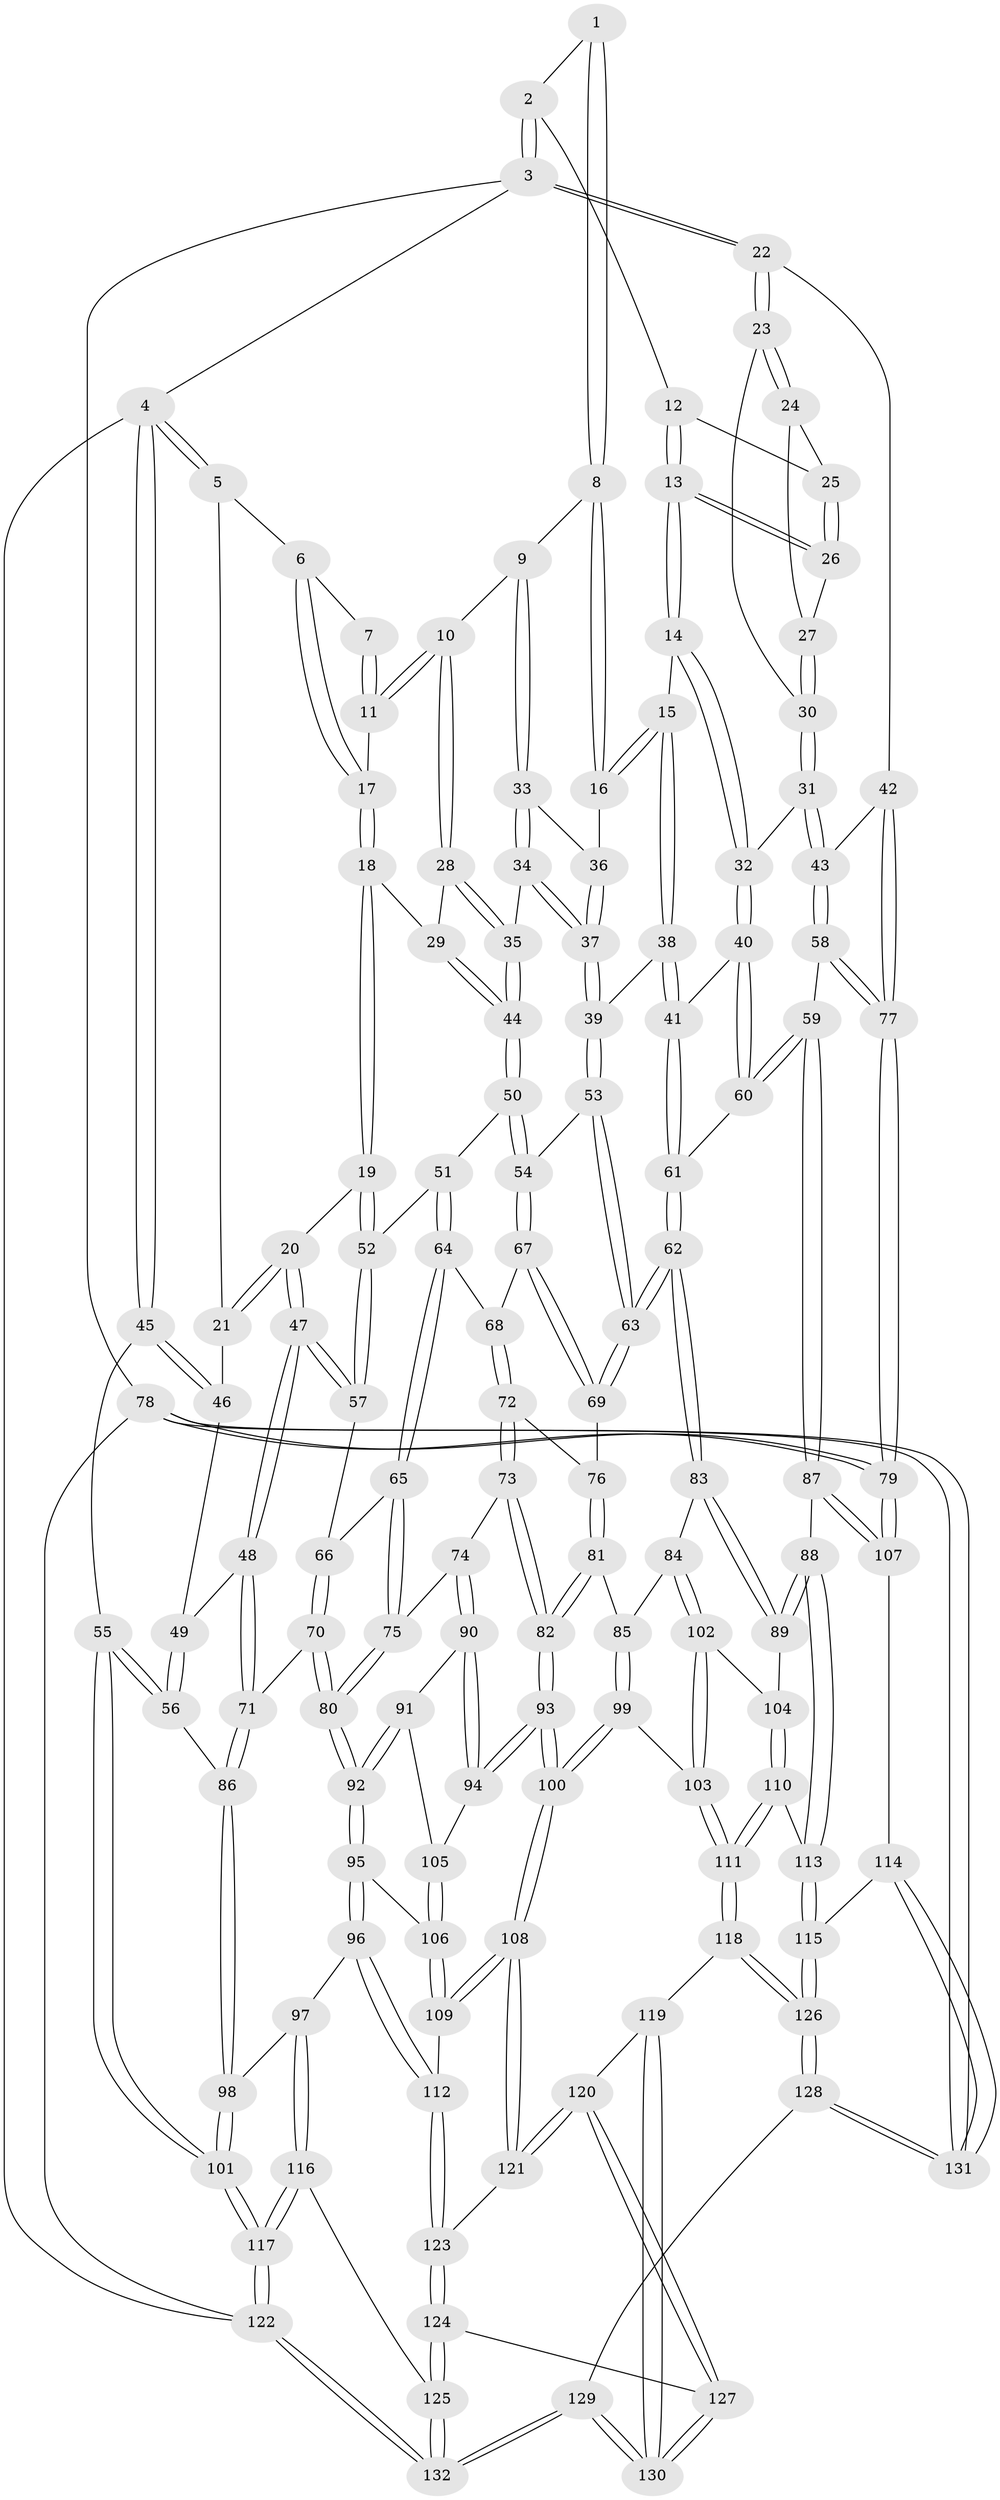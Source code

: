 // Generated by graph-tools (version 1.1) at 2025/27/03/15/25 16:27:56]
// undirected, 132 vertices, 327 edges
graph export_dot {
graph [start="1"]
  node [color=gray90,style=filled];
  1 [pos="+0.6448080904845097+0"];
  2 [pos="+0.8413921044722248+0"];
  3 [pos="+1+0"];
  4 [pos="+0+0"];
  5 [pos="+0.13985316788357585+0"];
  6 [pos="+0.16759458723144374+0"];
  7 [pos="+0.4704732089304704+0"];
  8 [pos="+0.6328788637188969+0"];
  9 [pos="+0.5499593444406349+0.18506172243099603"];
  10 [pos="+0.4458309720647358+0.1711958719026749"];
  11 [pos="+0.4435002891438887+0.15972982190928697"];
  12 [pos="+0.8193812657131931+0.07268521375886115"];
  13 [pos="+0.7391470092221651+0.21400219793844283"];
  14 [pos="+0.7147001789443362+0.23220875021171397"];
  15 [pos="+0.709745323171491+0.23298249978390528"];
  16 [pos="+0.7086506828362186+0.2327047450386068"];
  17 [pos="+0.27266096926485417+0.05000945634105007"];
  18 [pos="+0.29806318287795347+0.26038764832555866"];
  19 [pos="+0.2862924684123423+0.2701100407332944"];
  20 [pos="+0.19627805890446154+0.285336268199221"];
  21 [pos="+0.11395757273080703+0.2528089987455263"];
  22 [pos="+1+0.10700681359514705"];
  23 [pos="+1+0.2088293412343881"];
  24 [pos="+0.9014359171065245+0.180344957936109"];
  25 [pos="+0.8638292076601751+0.15064861334729054"];
  26 [pos="+0.8250938418430828+0.21693523917586263"];
  27 [pos="+0.8497544797420599+0.23037502914384506"];
  28 [pos="+0.41120801041794003+0.2108807613642466"];
  29 [pos="+0.3020486578524229+0.25972327037234855"];
  30 [pos="+0.8905644289106291+0.30796269072899285"];
  31 [pos="+0.8696690991090734+0.34629912536949675"];
  32 [pos="+0.8533910303834962+0.3470182143478079"];
  33 [pos="+0.572223318157017+0.21259972929339271"];
  34 [pos="+0.5363705027178638+0.3218637546162784"];
  35 [pos="+0.49951859115626585+0.33315874191038924"];
  36 [pos="+0.696097791966198+0.23502573929001902"];
  37 [pos="+0.6025221938104965+0.3659986628504492"];
  38 [pos="+0.7145185794794647+0.37545931268940835"];
  39 [pos="+0.60774108602478+0.3777587594507378"];
  40 [pos="+0.7994609528838331+0.3857378636902933"];
  41 [pos="+0.7316256425743413+0.3948388704024721"];
  42 [pos="+1+0.14915772445505526"];
  43 [pos="+0.9012829906096919+0.3871094176423946"];
  44 [pos="+0.4660996655725606+0.373131944553638"];
  45 [pos="+0+0.24933381869338964"];
  46 [pos="+0.10867418070882243+0.25473059272660326"];
  47 [pos="+0.18374133006877758+0.46063962929138197"];
  48 [pos="+0.16654432178421721+0.49130479263013477"];
  49 [pos="+0.07963104927614023+0.3481741823680636"];
  50 [pos="+0.46415822834474185+0.3815206081560294"];
  51 [pos="+0.45751756069528243+0.3872805784402856"];
  52 [pos="+0.31614234878676384+0.35958228917857815"];
  53 [pos="+0.6036196586738131+0.4103029581326702"];
  54 [pos="+0.5211898771855675+0.4444289144935753"];
  55 [pos="+0+0.5368703722521763"];
  56 [pos="+0.010352436165761586+0.5050593224291298"];
  57 [pos="+0.32901073094286987+0.4336882073913709"];
  58 [pos="+0.9797968455047527+0.5235331894785623"];
  59 [pos="+0.9348285539364931+0.5532482311492558"];
  60 [pos="+0.8060857176234958+0.4987011150882502"];
  61 [pos="+0.6972166031443937+0.5091383083627169"];
  62 [pos="+0.6691203412076756+0.5311294801907588"];
  63 [pos="+0.6626083176453649+0.5270543304710809"];
  64 [pos="+0.41196820882210744+0.4415023569915395"];
  65 [pos="+0.37631008111847886+0.4720310670294323"];
  66 [pos="+0.34021610554222687+0.44653053193150405"];
  67 [pos="+0.5179099623516262+0.47879791545014766"];
  68 [pos="+0.5085396442317135+0.48384235674448883"];
  69 [pos="+0.5699278912669401+0.5247592691101199"];
  70 [pos="+0.22637466884106247+0.5514342990043605"];
  71 [pos="+0.15271700234651955+0.520308804401079"];
  72 [pos="+0.4666562932067803+0.5206314825524421"];
  73 [pos="+0.4168687830728361+0.5503807840572247"];
  74 [pos="+0.4100728170894655+0.5504299013382651"];
  75 [pos="+0.3911314287978476+0.5420801338775668"];
  76 [pos="+0.5436432235465971+0.550258452576879"];
  77 [pos="+1+0.5120734278276333"];
  78 [pos="+1+1"];
  79 [pos="+1+0.931358122513215"];
  80 [pos="+0.30228176985625926+0.6061089870393332"];
  81 [pos="+0.5139437992024277+0.5947825945832841"];
  82 [pos="+0.5098193599472493+0.5966809574425548"];
  83 [pos="+0.6695376203512078+0.5347787223945887"];
  84 [pos="+0.6345559788226701+0.5937628765517218"];
  85 [pos="+0.5637236892785469+0.6117056729402923"];
  86 [pos="+0.135947280855569+0.5280397621629721"];
  87 [pos="+0.8865105821568434+0.6316018313740771"];
  88 [pos="+0.797248485328196+0.674269183616608"];
  89 [pos="+0.7758586931342595+0.656571812415748"];
  90 [pos="+0.4249746760275411+0.6180808539870085"];
  91 [pos="+0.39642675156469226+0.658697278471118"];
  92 [pos="+0.30092265622865627+0.6328393730104062"];
  93 [pos="+0.49735540324436606+0.7017082211142994"];
  94 [pos="+0.4575667629862913+0.6677497040995024"];
  95 [pos="+0.2976227815286939+0.6471802835441846"];
  96 [pos="+0.2552681212039177+0.7145524690337308"];
  97 [pos="+0.1411399351920373+0.7005862266085086"];
  98 [pos="+0.13748300123173343+0.694862844489216"];
  99 [pos="+0.5560558829113248+0.7182785508286013"];
  100 [pos="+0.5045166300014238+0.721256026498674"];
  101 [pos="+0+0.6463898466205664"];
  102 [pos="+0.6242346038142882+0.6660823194112601"];
  103 [pos="+0.571240880636207+0.7201945577376186"];
  104 [pos="+0.6372711081650212+0.6708876407929975"];
  105 [pos="+0.40154280864095254+0.6705224167181797"];
  106 [pos="+0.38856465380607197+0.7110099341338212"];
  107 [pos="+1+0.8450934771411546"];
  108 [pos="+0.4657837908799299+0.7662453272664216"];
  109 [pos="+0.3966539347800476+0.7255591818714049"];
  110 [pos="+0.7240732017882118+0.7461141064753417"];
  111 [pos="+0.6502790259330362+0.8061374161535575"];
  112 [pos="+0.279937760925843+0.774495646688262"];
  113 [pos="+0.77933547843312+0.7212432050910036"];
  114 [pos="+0.9012070844624759+0.8693315173185572"];
  115 [pos="+0.8374638640543852+0.8465746807522873"];
  116 [pos="+0.11832086085197485+0.7657806547798448"];
  117 [pos="+0+0.8896455393154888"];
  118 [pos="+0.64735651622093+0.8364570025959486"];
  119 [pos="+0.6315395104783247+0.8442228183862633"];
  120 [pos="+0.45979255325607393+0.8326167517750868"];
  121 [pos="+0.4567290136642081+0.8098509140846909"];
  122 [pos="+0+1"];
  123 [pos="+0.28113398298341885+0.7848450138325116"];
  124 [pos="+0.2545443614866277+0.8829346028089715"];
  125 [pos="+0.1841295326896973+0.9380455228096127"];
  126 [pos="+0.7169758306518867+0.9167108737314724"];
  127 [pos="+0.4403986148421208+0.9143612150747641"];
  128 [pos="+0.6995642362413008+1"];
  129 [pos="+0.5045373651489424+1"];
  130 [pos="+0.48713197073979364+1"];
  131 [pos="+0.779867893503049+1"];
  132 [pos="+0+1"];
  1 -- 2;
  1 -- 8;
  1 -- 8;
  2 -- 3;
  2 -- 3;
  2 -- 12;
  3 -- 4;
  3 -- 22;
  3 -- 22;
  3 -- 78;
  4 -- 5;
  4 -- 5;
  4 -- 45;
  4 -- 45;
  4 -- 122;
  5 -- 6;
  5 -- 21;
  6 -- 7;
  6 -- 17;
  6 -- 17;
  7 -- 11;
  7 -- 11;
  8 -- 9;
  8 -- 16;
  8 -- 16;
  9 -- 10;
  9 -- 33;
  9 -- 33;
  10 -- 11;
  10 -- 11;
  10 -- 28;
  10 -- 28;
  11 -- 17;
  12 -- 13;
  12 -- 13;
  12 -- 25;
  13 -- 14;
  13 -- 14;
  13 -- 26;
  13 -- 26;
  14 -- 15;
  14 -- 32;
  14 -- 32;
  15 -- 16;
  15 -- 16;
  15 -- 38;
  15 -- 38;
  16 -- 36;
  17 -- 18;
  17 -- 18;
  18 -- 19;
  18 -- 19;
  18 -- 29;
  19 -- 20;
  19 -- 52;
  19 -- 52;
  20 -- 21;
  20 -- 21;
  20 -- 47;
  20 -- 47;
  21 -- 46;
  22 -- 23;
  22 -- 23;
  22 -- 42;
  23 -- 24;
  23 -- 24;
  23 -- 30;
  24 -- 25;
  24 -- 27;
  25 -- 26;
  25 -- 26;
  26 -- 27;
  27 -- 30;
  27 -- 30;
  28 -- 29;
  28 -- 35;
  28 -- 35;
  29 -- 44;
  29 -- 44;
  30 -- 31;
  30 -- 31;
  31 -- 32;
  31 -- 43;
  31 -- 43;
  32 -- 40;
  32 -- 40;
  33 -- 34;
  33 -- 34;
  33 -- 36;
  34 -- 35;
  34 -- 37;
  34 -- 37;
  35 -- 44;
  35 -- 44;
  36 -- 37;
  36 -- 37;
  37 -- 39;
  37 -- 39;
  38 -- 39;
  38 -- 41;
  38 -- 41;
  39 -- 53;
  39 -- 53;
  40 -- 41;
  40 -- 60;
  40 -- 60;
  41 -- 61;
  41 -- 61;
  42 -- 43;
  42 -- 77;
  42 -- 77;
  43 -- 58;
  43 -- 58;
  44 -- 50;
  44 -- 50;
  45 -- 46;
  45 -- 46;
  45 -- 55;
  46 -- 49;
  47 -- 48;
  47 -- 48;
  47 -- 57;
  47 -- 57;
  48 -- 49;
  48 -- 71;
  48 -- 71;
  49 -- 56;
  49 -- 56;
  50 -- 51;
  50 -- 54;
  50 -- 54;
  51 -- 52;
  51 -- 64;
  51 -- 64;
  52 -- 57;
  52 -- 57;
  53 -- 54;
  53 -- 63;
  53 -- 63;
  54 -- 67;
  54 -- 67;
  55 -- 56;
  55 -- 56;
  55 -- 101;
  55 -- 101;
  56 -- 86;
  57 -- 66;
  58 -- 59;
  58 -- 77;
  58 -- 77;
  59 -- 60;
  59 -- 60;
  59 -- 87;
  59 -- 87;
  60 -- 61;
  61 -- 62;
  61 -- 62;
  62 -- 63;
  62 -- 63;
  62 -- 83;
  62 -- 83;
  63 -- 69;
  63 -- 69;
  64 -- 65;
  64 -- 65;
  64 -- 68;
  65 -- 66;
  65 -- 75;
  65 -- 75;
  66 -- 70;
  66 -- 70;
  67 -- 68;
  67 -- 69;
  67 -- 69;
  68 -- 72;
  68 -- 72;
  69 -- 76;
  70 -- 71;
  70 -- 80;
  70 -- 80;
  71 -- 86;
  71 -- 86;
  72 -- 73;
  72 -- 73;
  72 -- 76;
  73 -- 74;
  73 -- 82;
  73 -- 82;
  74 -- 75;
  74 -- 90;
  74 -- 90;
  75 -- 80;
  75 -- 80;
  76 -- 81;
  76 -- 81;
  77 -- 79;
  77 -- 79;
  78 -- 79;
  78 -- 79;
  78 -- 131;
  78 -- 131;
  78 -- 122;
  79 -- 107;
  79 -- 107;
  80 -- 92;
  80 -- 92;
  81 -- 82;
  81 -- 82;
  81 -- 85;
  82 -- 93;
  82 -- 93;
  83 -- 84;
  83 -- 89;
  83 -- 89;
  84 -- 85;
  84 -- 102;
  84 -- 102;
  85 -- 99;
  85 -- 99;
  86 -- 98;
  86 -- 98;
  87 -- 88;
  87 -- 107;
  87 -- 107;
  88 -- 89;
  88 -- 89;
  88 -- 113;
  88 -- 113;
  89 -- 104;
  90 -- 91;
  90 -- 94;
  90 -- 94;
  91 -- 92;
  91 -- 92;
  91 -- 105;
  92 -- 95;
  92 -- 95;
  93 -- 94;
  93 -- 94;
  93 -- 100;
  93 -- 100;
  94 -- 105;
  95 -- 96;
  95 -- 96;
  95 -- 106;
  96 -- 97;
  96 -- 112;
  96 -- 112;
  97 -- 98;
  97 -- 116;
  97 -- 116;
  98 -- 101;
  98 -- 101;
  99 -- 100;
  99 -- 100;
  99 -- 103;
  100 -- 108;
  100 -- 108;
  101 -- 117;
  101 -- 117;
  102 -- 103;
  102 -- 103;
  102 -- 104;
  103 -- 111;
  103 -- 111;
  104 -- 110;
  104 -- 110;
  105 -- 106;
  105 -- 106;
  106 -- 109;
  106 -- 109;
  107 -- 114;
  108 -- 109;
  108 -- 109;
  108 -- 121;
  108 -- 121;
  109 -- 112;
  110 -- 111;
  110 -- 111;
  110 -- 113;
  111 -- 118;
  111 -- 118;
  112 -- 123;
  112 -- 123;
  113 -- 115;
  113 -- 115;
  114 -- 115;
  114 -- 131;
  114 -- 131;
  115 -- 126;
  115 -- 126;
  116 -- 117;
  116 -- 117;
  116 -- 125;
  117 -- 122;
  117 -- 122;
  118 -- 119;
  118 -- 126;
  118 -- 126;
  119 -- 120;
  119 -- 130;
  119 -- 130;
  120 -- 121;
  120 -- 121;
  120 -- 127;
  120 -- 127;
  121 -- 123;
  122 -- 132;
  122 -- 132;
  123 -- 124;
  123 -- 124;
  124 -- 125;
  124 -- 125;
  124 -- 127;
  125 -- 132;
  125 -- 132;
  126 -- 128;
  126 -- 128;
  127 -- 130;
  127 -- 130;
  128 -- 129;
  128 -- 131;
  128 -- 131;
  129 -- 130;
  129 -- 130;
  129 -- 132;
  129 -- 132;
}
